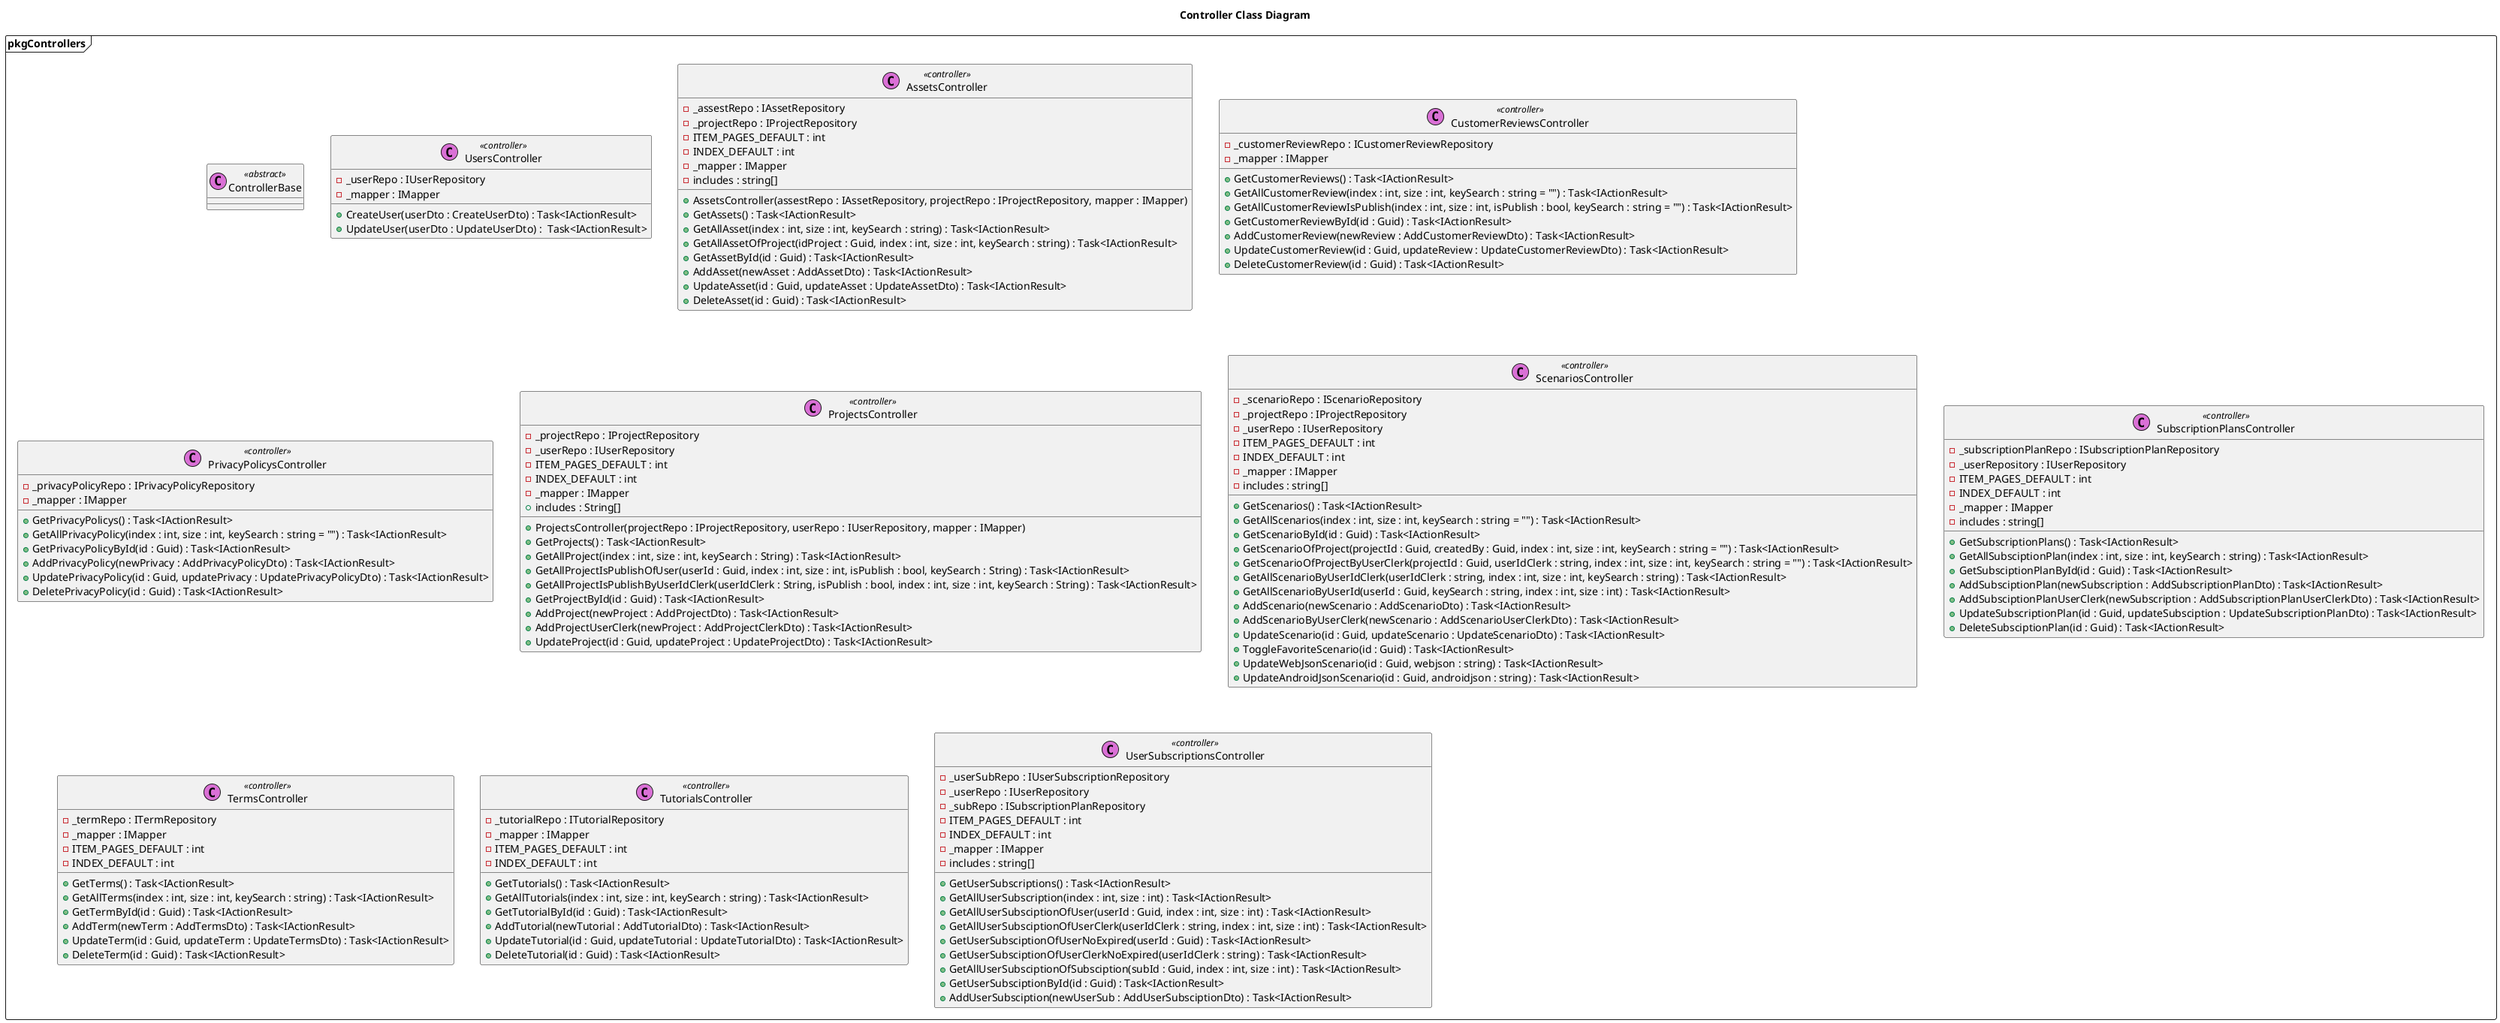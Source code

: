 @startuml Controllers

Title Controller Class Diagram
'Character	Visibility
'-			private
'#			protected
'~			package private
'+			public

'Extension	<|--	Quan hệ mở rộng từ (là extends hoặc implements nhưng ko có annotations trong code)
'Composition	*--	 Quan hệ gắn kết chặt chẽ : part - of
'Aggregation	o--	Quan hệ liên kết giữa hai thực thể : use, has


package pkgControllers <<Frame>> {     
    !startsub ControllerBase
    class ControllerBase <<(C,orchid) abstract>>
    !endsub

    !startsub UsersController
    class UsersController <<(C,orchid) controller>> {
        - _userRepo : IUserRepository
        - _mapper : IMapper
        + CreateUser(userDto : CreateUserDto) : Task<IActionResult>
        + UpdateUser(userDto : UpdateUserDto) :  Task<IActionResult>
    }
    !endsub

    !startsub AssetsController
    class AssetsController <<(C,orchid) controller>> {
        - _assestRepo : IAssetRepository
        - _projectRepo : IProjectRepository
        - ITEM_PAGES_DEFAULT : int
        - INDEX_DEFAULT : int
        - _mapper : IMapper
        - includes : string[]
        
        + AssetsController(assestRepo : IAssetRepository, projectRepo : IProjectRepository, mapper : IMapper)
        + GetAssets() : Task<IActionResult>
        + GetAllAsset(index : int, size : int, keySearch : string) : Task<IActionResult>
        + GetAllAssetOfProject(idProject : Guid, index : int, size : int, keySearch : string) : Task<IActionResult>
        + GetAssetById(id : Guid) : Task<IActionResult>
        + AddAsset(newAsset : AddAssetDto) : Task<IActionResult>
        + UpdateAsset(id : Guid, updateAsset : UpdateAssetDto) : Task<IActionResult>
        + DeleteAsset(id : Guid) : Task<IActionResult>
    }
    !endsub

    !startsub CustomerReviewsController
    class CustomerReviewsController <<(C,orchid) controller>> {
        - _customerReviewRepo : ICustomerReviewRepository
        - _mapper : IMapper
        + GetCustomerReviews() : Task<IActionResult>
        + GetAllCustomerReview(index : int, size : int, keySearch : string = "") : Task<IActionResult>
        + GetAllCustomerReviewIsPublish(index : int, size : int, isPublish : bool, keySearch : string = "") : Task<IActionResult>
        + GetCustomerReviewById(id : Guid) : Task<IActionResult>
        + AddCustomerReview(newReview : AddCustomerReviewDto) : Task<IActionResult>
        + UpdateCustomerReview(id : Guid, updateReview : UpdateCustomerReviewDto) : Task<IActionResult>
        + DeleteCustomerReview(id : Guid) : Task<IActionResult>
    }
    !endsub

    !startsub PrivacyPolicysController
    class PrivacyPolicysController <<(C,orchid) controller>> {
        - _privacyPolicyRepo : IPrivacyPolicyRepository
        - _mapper : IMapper
        + GetPrivacyPolicys() : Task<IActionResult>
        + GetAllPrivacyPolicy(index : int, size : int, keySearch : string = "") : Task<IActionResult>
        + GetPrivacyPolicyById(id : Guid) : Task<IActionResult>
        + AddPrivacyPolicy(newPrivacy : AddPrivacyPolicyDto) : Task<IActionResult>
        + UpdatePrivacyPolicy(id : Guid, updatePrivacy : UpdatePrivacyPolicyDto) : Task<IActionResult>
        + DeletePrivacyPolicy(id : Guid) : Task<IActionResult>
    }
    !endsub

    !startsub ProjectsController
    class ProjectsController <<(C,orchid) controller>> {
        - _projectRepo : IProjectRepository
        - _userRepo : IUserRepository
        - ITEM_PAGES_DEFAULT : int
        - INDEX_DEFAULT : int
        - _mapper : IMapper
        + includes : String[]
        + ProjectsController(projectRepo : IProjectRepository, userRepo : IUserRepository, mapper : IMapper)
        + GetProjects() : Task<IActionResult>
        + GetAllProject(index : int, size : int, keySearch : String) : Task<IActionResult>
        + GetAllProjectIsPublishOfUser(userId : Guid, index : int, size : int, isPublish : bool, keySearch : String) : Task<IActionResult>
        + GetAllProjectIsPublishByUserIdClerk(userIdClerk : String, isPublish : bool, index : int, size : int, keySearch : String) : Task<IActionResult>
        + GetProjectById(id : Guid) : Task<IActionResult>
        + AddProject(newProject : AddProjectDto) : Task<IActionResult>
        + AddProjectUserClerk(newProject : AddProjectClerkDto) : Task<IActionResult>
        + UpdateProject(id : Guid, updateProject : UpdateProjectDto) : Task<IActionResult>
    }
    !endsub

    !startsub ScenariosController
    class ScenariosController <<(C,orchid) controller>> {
        - _scenarioRepo : IScenarioRepository
        - _projectRepo : IProjectRepository
        - _userRepo : IUserRepository
        - ITEM_PAGES_DEFAULT : int
        - INDEX_DEFAULT : int
        - _mapper : IMapper
        - includes : string[]

        + GetScenarios() : Task<IActionResult>
        + GetAllScenarios(index : int, size : int, keySearch : string = "") : Task<IActionResult>
        + GetScenarioById(id : Guid) : Task<IActionResult>
        + GetScenarioOfProject(projectId : Guid, createdBy : Guid, index : int, size : int, keySearch : string = "") : Task<IActionResult>
        + GetScenarioOfProjectByUserClerk(projectId : Guid, userIdClerk : string, index : int, size : int, keySearch : string = "") : Task<IActionResult>
         + GetAllScenarioByUserIdClerk(userIdClerk : string, index : int, size : int, keySearch : string) : Task<IActionResult>
        + GetAllScenarioByUserId(userId : Guid, keySearch : string, index : int, size : int) : Task<IActionResult>
        + AddScenario(newScenario : AddScenarioDto) : Task<IActionResult>
        + AddScenarioByUserClerk(newScenario : AddScenarioUserClerkDto) : Task<IActionResult>
        + UpdateScenario(id : Guid, updateScenario : UpdateScenarioDto) : Task<IActionResult>
        + ToggleFavoriteScenario(id : Guid) : Task<IActionResult>
        + UpdateWebJsonScenario(id : Guid, webjson : string) : Task<IActionResult>
        + UpdateAndroidJsonScenario(id : Guid, androidjson : string) : Task<IActionResult>
    }
    !endsub

    !startsub SubscriptionPlansController
    class SubscriptionPlansController <<(C,orchid) controller>> {
        - _subscriptionPlanRepo : ISubscriptionPlanRepository
        - _userRepository : IUserRepository
        - ITEM_PAGES_DEFAULT : int
        - INDEX_DEFAULT : int
        - _mapper : IMapper
        - includes : string[]
        + GetSubscriptionPlans() : Task<IActionResult>
        + GetAllSubsciptionPlan(index : int, size : int, keySearch : string) : Task<IActionResult>
        + GetSubsciptionPlanById(id : Guid) : Task<IActionResult>
        + AddSubsciptionPlan(newSubscription : AddSubscriptionPlanDto) : Task<IActionResult>
        + AddSubsciptionPlanUserClerk(newSubscription : AddSubscriptionPlanUserClerkDto) : Task<IActionResult>
        + UpdateSubscriptionPlan(id : Guid, updateSubsciption : UpdateSubscriptionPlanDto) : Task<IActionResult>
        + DeleteSubsciptionPlan(id : Guid) : Task<IActionResult>
    }
    !endsub

    !startsub TermsController
    class TermsController <<(C,orchid) controller>> {
            - _termRepo : ITermRepository
            - _mapper : IMapper
            - ITEM_PAGES_DEFAULT : int
            - INDEX_DEFAULT : int
            + GetTerms() : Task<IActionResult>
            + GetAllTerms(index : int, size : int, keySearch : string) : Task<IActionResult>
            + GetTermById(id : Guid) : Task<IActionResult>
            + AddTerm(newTerm : AddTermsDto) : Task<IActionResult>
            + UpdateTerm(id : Guid, updateTerm : UpdateTermsDto) : Task<IActionResult>
            + DeleteTerm(id : Guid) : Task<IActionResult>
    }
    !endsub

    !startsub TutorialsController
    class TutorialsController <<(C,orchid) controller>> {
        - _tutorialRepo : ITutorialRepository
        - _mapper : IMapper
        - ITEM_PAGES_DEFAULT : int
        - INDEX_DEFAULT : int
        + GetTutorials() : Task<IActionResult>
        + GetAllTutorials(index : int, size : int, keySearch : string) : Task<IActionResult>
        + GetTutorialById(id : Guid) : Task<IActionResult>
        + AddTutorial(newTutorial : AddTutorialDto) : Task<IActionResult>
        + UpdateTutorial(id : Guid, updateTutorial : UpdateTutorialDto) : Task<IActionResult>
        + DeleteTutorial(id : Guid) : Task<IActionResult>
    }
    !endsub

    !startsub UserSubscriptionsController
    class UserSubscriptionsController <<(C,orchid) controller>> {
        - _userSubRepo : IUserSubscriptionRepository
        - _userRepo : IUserRepository
        - _subRepo : ISubscriptionPlanRepository
        - ITEM_PAGES_DEFAULT : int
        - INDEX_DEFAULT : int
        - _mapper : IMapper
        - includes : string[]
        + GetUserSubscriptions() : Task<IActionResult>
        + GetAllUserSubscription(index : int, size : int) : Task<IActionResult>
        + GetAllUserSubsciptionOfUser(userId : Guid, index : int, size : int) : Task<IActionResult>
        + GetAllUserSubsciptionOfUserClerk(userIdClerk : string, index : int, size : int) : Task<IActionResult>
        + GetUserSubsciptionOfUserNoExpired(userId : Guid) : Task<IActionResult>
        + GetUserSubsciptionOfUserClerkNoExpired(userIdClerk : string) : Task<IActionResult>
        + GetAllUserSubsciptionOfSubsciption(subId : Guid, index : int, size : int) : Task<IActionResult>
        + GetUserSubsciptionById(id : Guid) : Task<IActionResult>
        + AddUserSubsciption(newUserSub : AddUserSubsciptionDto) : Task<IActionResult>
    }
    !endsub
}